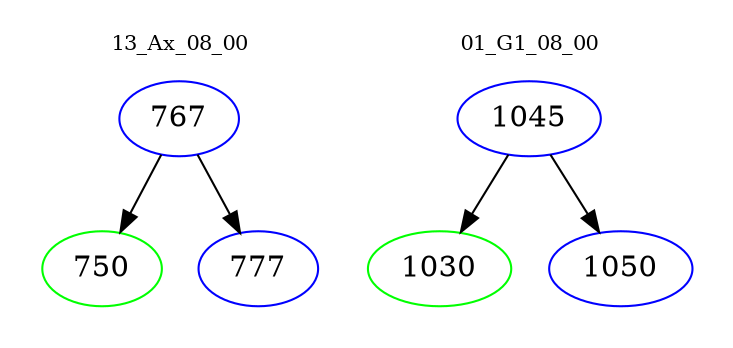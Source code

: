 digraph{
subgraph cluster_0 {
color = white
label = "13_Ax_08_00";
fontsize=10;
T0_767 [label="767", color="blue"]
T0_767 -> T0_750 [color="black"]
T0_750 [label="750", color="green"]
T0_767 -> T0_777 [color="black"]
T0_777 [label="777", color="blue"]
}
subgraph cluster_1 {
color = white
label = "01_G1_08_00";
fontsize=10;
T1_1045 [label="1045", color="blue"]
T1_1045 -> T1_1030 [color="black"]
T1_1030 [label="1030", color="green"]
T1_1045 -> T1_1050 [color="black"]
T1_1050 [label="1050", color="blue"]
}
}
